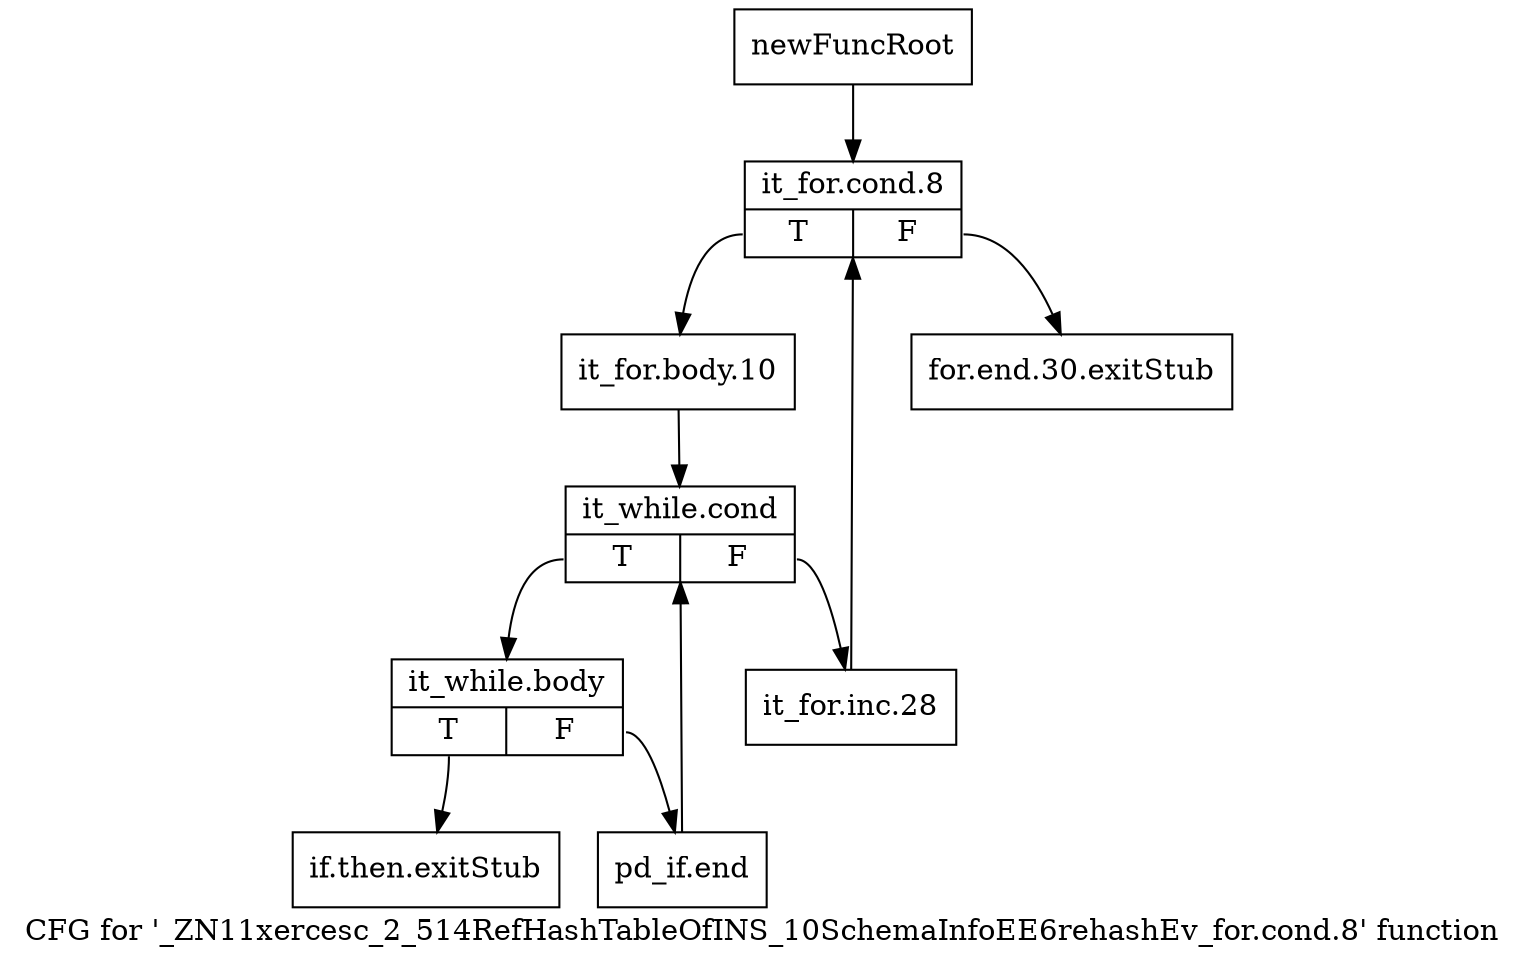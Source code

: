 digraph "CFG for '_ZN11xercesc_2_514RefHashTableOfINS_10SchemaInfoEE6rehashEv_for.cond.8' function" {
	label="CFG for '_ZN11xercesc_2_514RefHashTableOfINS_10SchemaInfoEE6rehashEv_for.cond.8' function";

	Node0x9aa21a0 [shape=record,label="{newFuncRoot}"];
	Node0x9aa21a0 -> Node0x9aa2290;
	Node0x9aa21f0 [shape=record,label="{for.end.30.exitStub}"];
	Node0x9aa2240 [shape=record,label="{if.then.exitStub}"];
	Node0x9aa2290 [shape=record,label="{it_for.cond.8|{<s0>T|<s1>F}}"];
	Node0x9aa2290:s0 -> Node0x9aa22e0;
	Node0x9aa2290:s1 -> Node0x9aa21f0;
	Node0x9aa22e0 [shape=record,label="{it_for.body.10}"];
	Node0x9aa22e0 -> Node0x9aa2330;
	Node0x9aa2330 [shape=record,label="{it_while.cond|{<s0>T|<s1>F}}"];
	Node0x9aa2330:s0 -> Node0x9aa23d0;
	Node0x9aa2330:s1 -> Node0x9aa2380;
	Node0x9aa2380 [shape=record,label="{it_for.inc.28}"];
	Node0x9aa2380 -> Node0x9aa2290;
	Node0x9aa23d0 [shape=record,label="{it_while.body|{<s0>T|<s1>F}}"];
	Node0x9aa23d0:s0 -> Node0x9aa2240;
	Node0x9aa23d0:s1 -> Node0x9aa2420;
	Node0x9aa2420 [shape=record,label="{pd_if.end}"];
	Node0x9aa2420 -> Node0x9aa2330;
}
